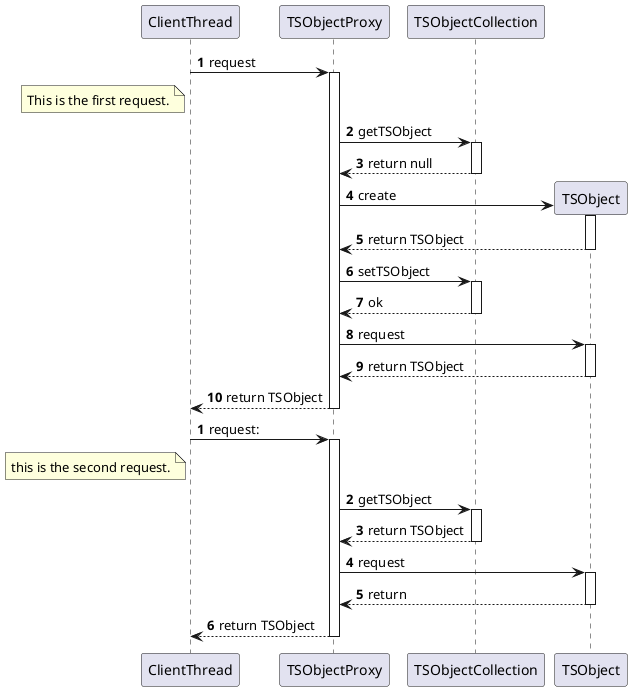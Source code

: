 @startuml
'https://plantuml.com/sequence-diagram

autonumber
ClientThread -> TSObjectProxy: request
note left of ClientThread
This is the first request.
end note
activate TSObjectProxy
TSObjectProxy -> TSObjectCollection: getTSObject
activate TSObjectCollection
TSObjectCollection --> TSObjectProxy: return null
deactivate TSObjectCollection

TSObjectProxy -> TSObject **: create
activate TSObject
TSObject --> TSObjectProxy : return TSObject
deactivate TSObject

TSObjectProxy -> TSObjectCollection: setTSObject
activate TSObjectCollection
TSObjectCollection --> TSObjectProxy : ok
deactivate TSObjectCollection

TSObjectProxy -> TSObject : request
activate TSObject
TSObject --> TSObjectProxy: return TSObject
deactivate TSObject

TSObjectProxy --> ClientThread: return TSObject
deactivate TSObjectProxy

autonumber 1
ClientThread -> TSObjectProxy: request:
activate TSObjectProxy
note left of ClientThread
this is the second request.
end note
TSObjectProxy -> TSObjectCollection:  getTSObject
activate TSObjectCollection
TSObjectCollection --> TSObjectProxy: return TSObject
deactivate TSObjectCollection
TSObjectProxy -> TSObject: request
activate TSObject
TSObject --> TSObjectProxy: return
deactivate TSObject
TSObjectProxy --> ClientThread: return TSObject
deactivate TSObjectProxy

@enduml